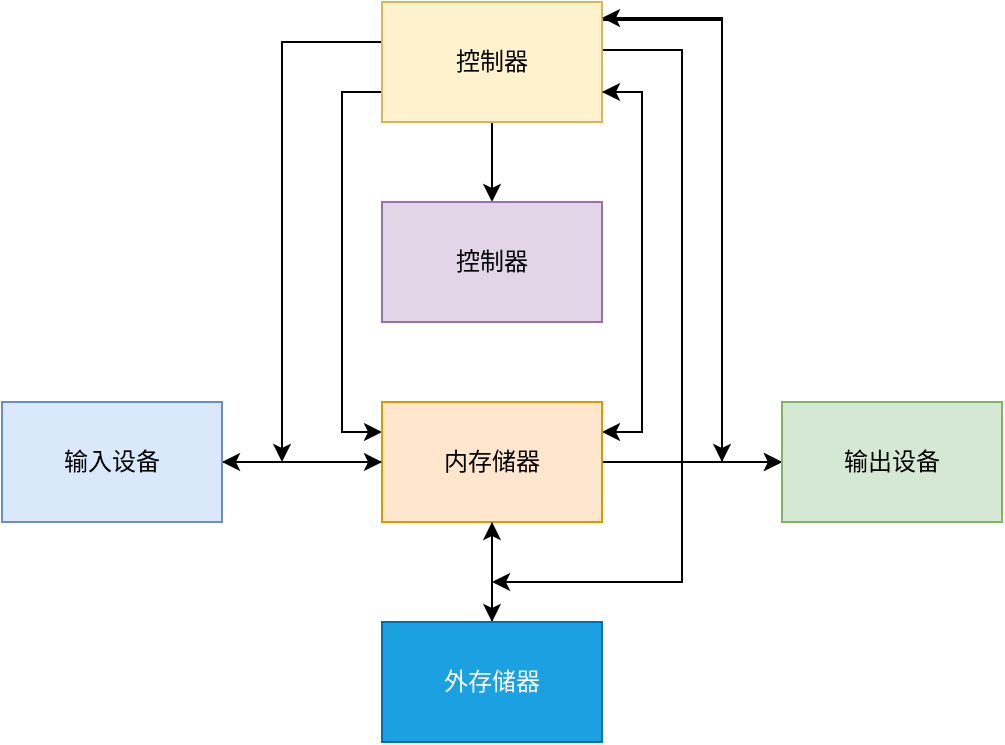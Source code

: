 <mxfile version="14.0.1" type="github">
  <diagram id="9Xnq10hiQOKoJ4BVQPah" name="第 1 页">
    <mxGraphModel dx="1031" dy="725" grid="1" gridSize="10" guides="1" tooltips="1" connect="1" arrows="1" fold="1" page="1" pageScale="1" pageWidth="827" pageHeight="1169" math="0" shadow="0">
      <root>
        <mxCell id="0" />
        <mxCell id="1" parent="0" />
        <mxCell id="osiSXd-Szu8HMNGhhpRe-1" value="" style="edgeStyle=orthogonalEdgeStyle;rounded=0;orthogonalLoop=1;jettySize=auto;html=1;" edge="1" parent="1" source="osiSXd-Szu8HMNGhhpRe-7" target="osiSXd-Szu8HMNGhhpRe-8">
          <mxGeometry relative="1" as="geometry" />
        </mxCell>
        <mxCell id="osiSXd-Szu8HMNGhhpRe-2" style="edgeStyle=orthogonalEdgeStyle;rounded=0;orthogonalLoop=1;jettySize=auto;html=1;entryX=1;entryY=0.25;entryDx=0;entryDy=0;exitX=1;exitY=0.75;exitDx=0;exitDy=0;" edge="1" parent="1" source="osiSXd-Szu8HMNGhhpRe-7" target="osiSXd-Szu8HMNGhhpRe-14">
          <mxGeometry relative="1" as="geometry">
            <Array as="points">
              <mxPoint x="390" y="175" />
              <mxPoint x="390" y="345" />
            </Array>
          </mxGeometry>
        </mxCell>
        <mxCell id="osiSXd-Szu8HMNGhhpRe-3" style="edgeStyle=orthogonalEdgeStyle;rounded=0;orthogonalLoop=1;jettySize=auto;html=1;exitX=0.991;exitY=0.15;exitDx=0;exitDy=0;exitPerimeter=0;" edge="1" parent="1" source="osiSXd-Szu8HMNGhhpRe-7">
          <mxGeometry relative="1" as="geometry">
            <mxPoint x="430" y="360" as="targetPoint" />
            <Array as="points">
              <mxPoint x="430" y="139" />
            </Array>
          </mxGeometry>
        </mxCell>
        <mxCell id="osiSXd-Szu8HMNGhhpRe-4" style="edgeStyle=orthogonalEdgeStyle;rounded=0;orthogonalLoop=1;jettySize=auto;html=1;exitX=1;exitY=0.4;exitDx=0;exitDy=0;exitPerimeter=0;" edge="1" parent="1" source="osiSXd-Szu8HMNGhhpRe-7">
          <mxGeometry relative="1" as="geometry">
            <mxPoint x="315" y="420" as="targetPoint" />
            <Array as="points">
              <mxPoint x="410" y="154" />
              <mxPoint x="410" y="420" />
            </Array>
          </mxGeometry>
        </mxCell>
        <mxCell id="osiSXd-Szu8HMNGhhpRe-5" style="edgeStyle=orthogonalEdgeStyle;rounded=0;orthogonalLoop=1;jettySize=auto;html=1;entryX=0;entryY=0.25;entryDx=0;entryDy=0;exitX=0;exitY=0.75;exitDx=0;exitDy=0;" edge="1" parent="1" source="osiSXd-Szu8HMNGhhpRe-7" target="osiSXd-Szu8HMNGhhpRe-14">
          <mxGeometry relative="1" as="geometry">
            <mxPoint x="240" y="350" as="targetPoint" />
            <Array as="points">
              <mxPoint x="240" y="175" />
              <mxPoint x="240" y="345" />
            </Array>
          </mxGeometry>
        </mxCell>
        <mxCell id="osiSXd-Szu8HMNGhhpRe-6" style="edgeStyle=orthogonalEdgeStyle;rounded=0;orthogonalLoop=1;jettySize=auto;html=1;" edge="1" parent="1" source="osiSXd-Szu8HMNGhhpRe-7">
          <mxGeometry relative="1" as="geometry">
            <mxPoint x="210" y="360" as="targetPoint" />
            <Array as="points">
              <mxPoint x="210" y="150" />
            </Array>
          </mxGeometry>
        </mxCell>
        <mxCell id="osiSXd-Szu8HMNGhhpRe-7" value="控制器" style="rounded=0;whiteSpace=wrap;html=1;shadow=0;glass=0;labelBackgroundColor=none;sketch=0;fillColor=#fff2cc;strokeColor=#d6b656;" vertex="1" parent="1">
          <mxGeometry x="260" y="130" width="110" height="60" as="geometry" />
        </mxCell>
        <mxCell id="osiSXd-Szu8HMNGhhpRe-8" value="控制器" style="rounded=0;whiteSpace=wrap;html=1;shadow=0;glass=0;labelBackgroundColor=none;sketch=0;fillColor=#e1d5e7;strokeColor=#9673a6;" vertex="1" parent="1">
          <mxGeometry x="260" y="230" width="110" height="60" as="geometry" />
        </mxCell>
        <mxCell id="osiSXd-Szu8HMNGhhpRe-9" value="" style="edgeStyle=orthogonalEdgeStyle;rounded=0;orthogonalLoop=1;jettySize=auto;html=1;" edge="1" parent="1" source="osiSXd-Szu8HMNGhhpRe-14" target="osiSXd-Szu8HMNGhhpRe-19">
          <mxGeometry relative="1" as="geometry" />
        </mxCell>
        <mxCell id="osiSXd-Szu8HMNGhhpRe-10" value="" style="edgeStyle=orthogonalEdgeStyle;rounded=0;orthogonalLoop=1;jettySize=auto;html=1;" edge="1" parent="1" source="osiSXd-Szu8HMNGhhpRe-14" target="osiSXd-Szu8HMNGhhpRe-15">
          <mxGeometry relative="1" as="geometry" />
        </mxCell>
        <mxCell id="osiSXd-Szu8HMNGhhpRe-11" style="edgeStyle=orthogonalEdgeStyle;rounded=0;orthogonalLoop=1;jettySize=auto;html=1;" edge="1" parent="1" source="osiSXd-Szu8HMNGhhpRe-14">
          <mxGeometry relative="1" as="geometry">
            <mxPoint x="180" y="360" as="targetPoint" />
          </mxGeometry>
        </mxCell>
        <mxCell id="osiSXd-Szu8HMNGhhpRe-12" value="" style="edgeStyle=orthogonalEdgeStyle;rounded=0;orthogonalLoop=1;jettySize=auto;html=1;" edge="1" parent="1" source="osiSXd-Szu8HMNGhhpRe-14" target="osiSXd-Szu8HMNGhhpRe-15">
          <mxGeometry relative="1" as="geometry" />
        </mxCell>
        <mxCell id="osiSXd-Szu8HMNGhhpRe-13" style="edgeStyle=orthogonalEdgeStyle;rounded=0;orthogonalLoop=1;jettySize=auto;html=1;entryX=1;entryY=0.75;entryDx=0;entryDy=0;exitX=1;exitY=0.25;exitDx=0;exitDy=0;" edge="1" parent="1" source="osiSXd-Szu8HMNGhhpRe-14" target="osiSXd-Szu8HMNGhhpRe-7">
          <mxGeometry relative="1" as="geometry">
            <Array as="points">
              <mxPoint x="390" y="345" />
              <mxPoint x="390" y="175" />
            </Array>
          </mxGeometry>
        </mxCell>
        <mxCell id="osiSXd-Szu8HMNGhhpRe-14" value="内存储器" style="rounded=0;whiteSpace=wrap;html=1;shadow=0;glass=0;labelBackgroundColor=none;sketch=0;fillColor=#ffe6cc;strokeColor=#d79b00;" vertex="1" parent="1">
          <mxGeometry x="260" y="330" width="110" height="60" as="geometry" />
        </mxCell>
        <mxCell id="osiSXd-Szu8HMNGhhpRe-15" value="输出设备" style="rounded=0;whiteSpace=wrap;html=1;shadow=0;glass=0;labelBackgroundColor=none;sketch=0;fillColor=#d5e8d4;strokeColor=#82b366;" vertex="1" parent="1">
          <mxGeometry x="460" y="330" width="110" height="60" as="geometry" />
        </mxCell>
        <mxCell id="osiSXd-Szu8HMNGhhpRe-16" value="" style="edgeStyle=orthogonalEdgeStyle;rounded=0;orthogonalLoop=1;jettySize=auto;html=1;" edge="1" parent="1" source="osiSXd-Szu8HMNGhhpRe-17" target="osiSXd-Szu8HMNGhhpRe-14">
          <mxGeometry relative="1" as="geometry" />
        </mxCell>
        <mxCell id="osiSXd-Szu8HMNGhhpRe-17" value="输入设备" style="rounded=0;whiteSpace=wrap;html=1;shadow=0;glass=0;labelBackgroundColor=none;sketch=0;fillColor=#dae8fc;strokeColor=#6c8ebf;" vertex="1" parent="1">
          <mxGeometry x="70" y="330" width="110" height="60" as="geometry" />
        </mxCell>
        <mxCell id="osiSXd-Szu8HMNGhhpRe-18" style="edgeStyle=orthogonalEdgeStyle;rounded=0;orthogonalLoop=1;jettySize=auto;html=1;entryX=0.5;entryY=1;entryDx=0;entryDy=0;" edge="1" parent="1" source="osiSXd-Szu8HMNGhhpRe-19" target="osiSXd-Szu8HMNGhhpRe-14">
          <mxGeometry relative="1" as="geometry" />
        </mxCell>
        <mxCell id="osiSXd-Szu8HMNGhhpRe-19" value="外存储器" style="rounded=0;whiteSpace=wrap;html=1;shadow=0;glass=0;labelBackgroundColor=none;sketch=0;fillColor=#1ba1e2;strokeColor=#006EAF;fontColor=#ffffff;" vertex="1" parent="1">
          <mxGeometry x="260" y="440" width="110" height="60" as="geometry" />
        </mxCell>
        <mxCell id="osiSXd-Szu8HMNGhhpRe-20" style="edgeStyle=orthogonalEdgeStyle;rounded=0;orthogonalLoop=1;jettySize=auto;html=1;" edge="1" parent="1">
          <mxGeometry relative="1" as="geometry">
            <mxPoint x="430" y="360" as="sourcePoint" />
            <mxPoint x="370" y="138" as="targetPoint" />
            <Array as="points">
              <mxPoint x="430" y="138" />
            </Array>
          </mxGeometry>
        </mxCell>
      </root>
    </mxGraphModel>
  </diagram>
</mxfile>
